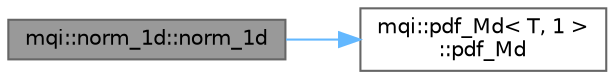 digraph "mqi::norm_1d::norm_1d"
{
 // LATEX_PDF_SIZE
  bgcolor="transparent";
  edge [fontname=Helvetica,fontsize=10,labelfontname=Helvetica,labelfontsize=10];
  node [fontname=Helvetica,fontsize=10,shape=box,height=0.2,width=0.4];
  rankdir="LR";
  Node1 [id="Node000001",label="mqi::norm_1d::norm_1d",height=0.2,width=0.4,color="gray40", fillcolor="grey60", style="filled", fontcolor="black",tooltip="Constructs a new 1D normal distribution."];
  Node1 -> Node2 [id="edge1_Node000001_Node000002",color="steelblue1",style="solid",tooltip=" "];
  Node2 [id="Node000002",label="mqi::pdf_Md\< T, 1 \>\l::pdf_Md",height=0.2,width=0.4,color="grey40", fillcolor="white", style="filled",URL="$classmqi_1_1pdf___md.html#a5574225c9a927421f0487e1c0b59f582",tooltip=" "];
}

